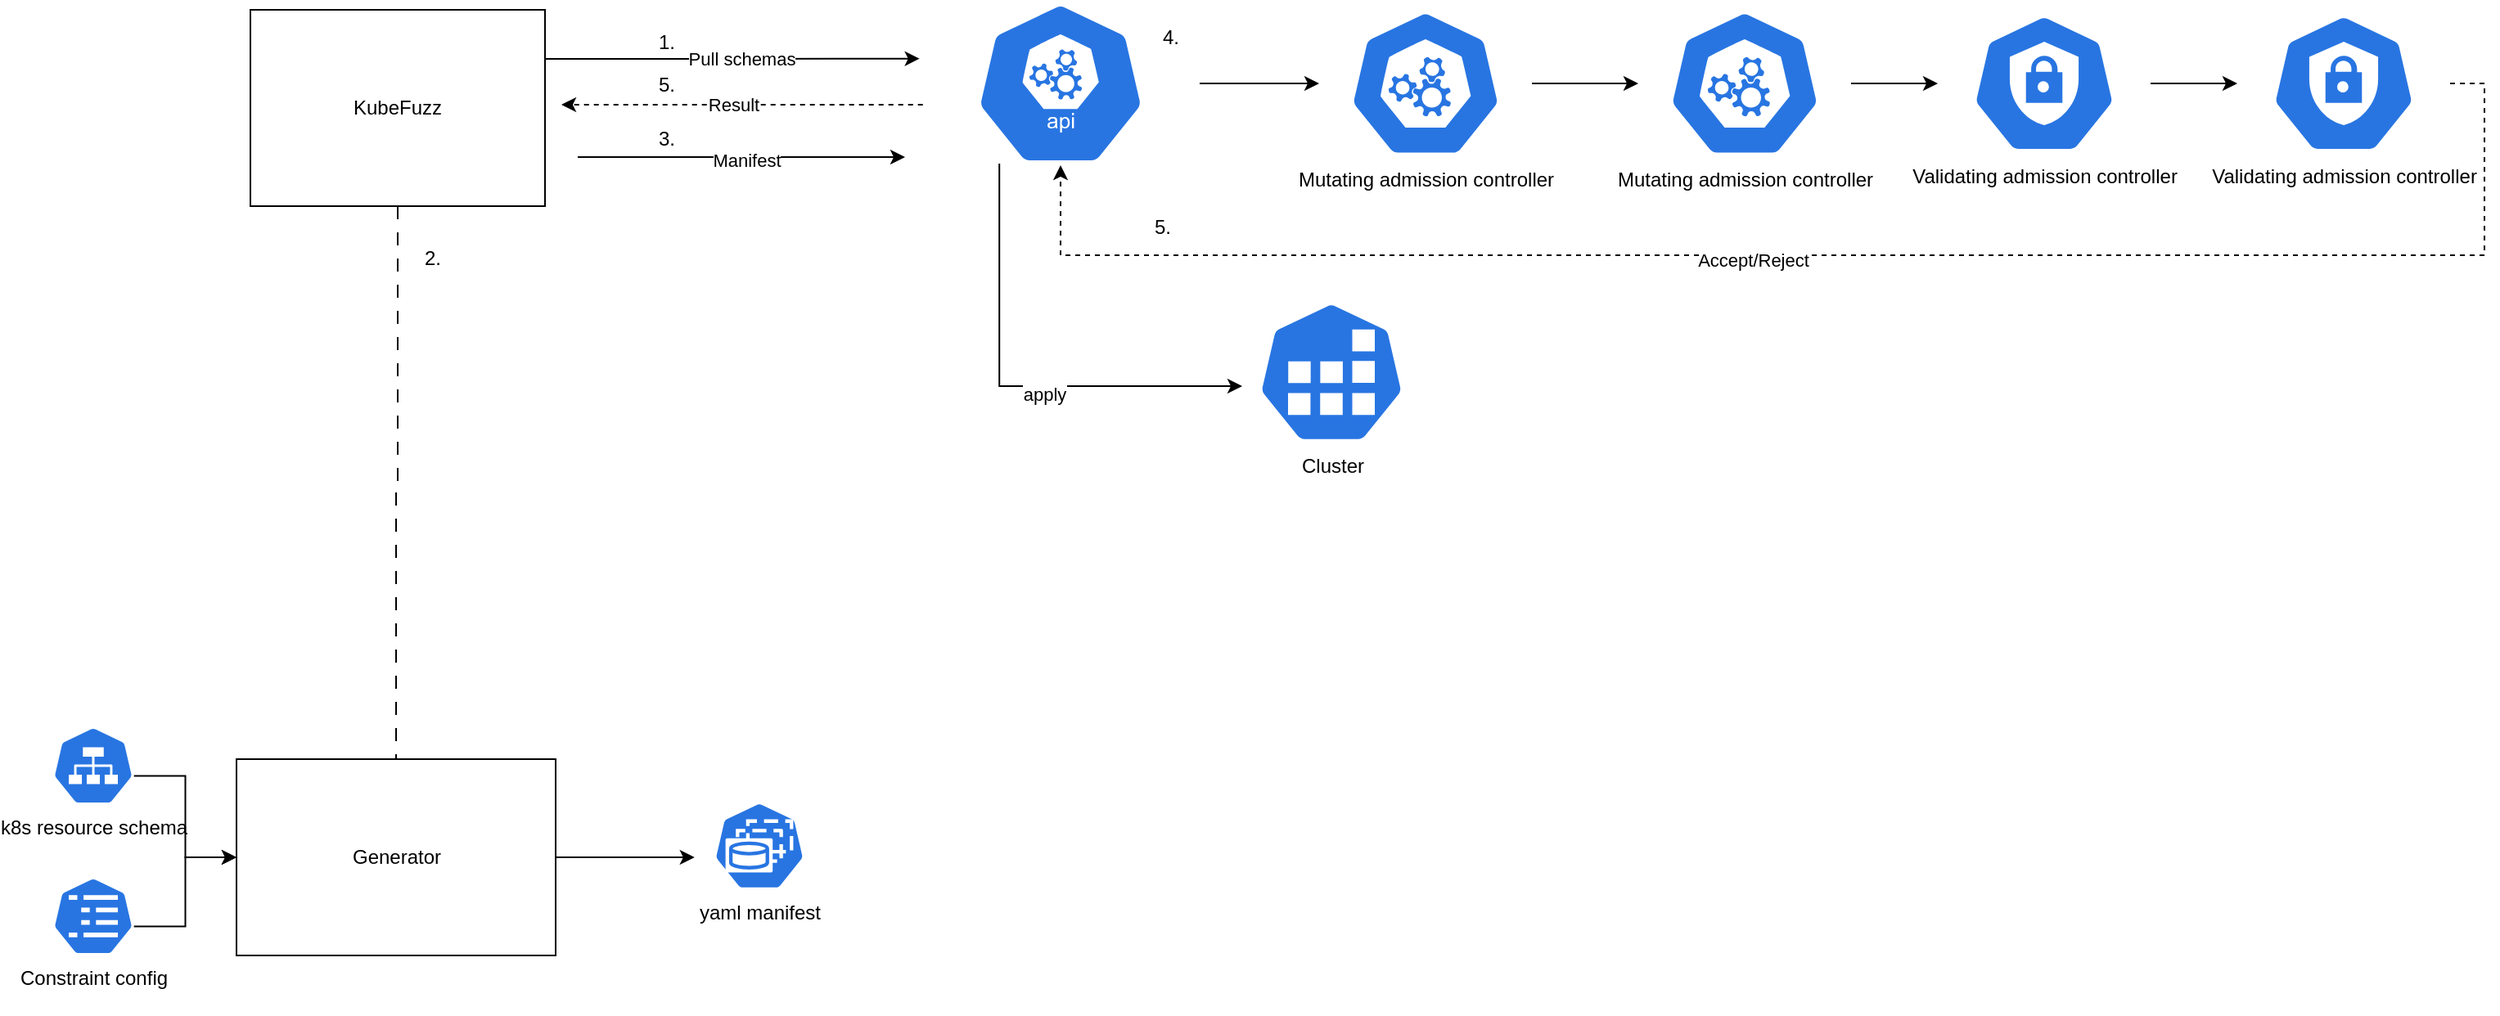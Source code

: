 <mxfile version="21.4.0" type="device">
  <diagram name="Page-1" id="ng2bN9EPTxJTtqO8gcm7">
    <mxGraphModel dx="2694" dy="1184" grid="0" gridSize="10" guides="1" tooltips="1" connect="1" arrows="1" fold="1" page="1" pageScale="1" pageWidth="850" pageHeight="1100" background="none" math="0" shadow="0">
      <root>
        <mxCell id="0" />
        <mxCell id="1" parent="0" />
        <mxCell id="xpZIR0KVU0vcpIsX8CTf-30" style="edgeStyle=orthogonalEdgeStyle;rounded=0;orthogonalLoop=1;jettySize=auto;html=1;" parent="1" edge="1">
          <mxGeometry relative="1" as="geometry">
            <mxPoint x="644" y="381" as="targetPoint" />
            <mxPoint x="444" y="381" as="sourcePoint" />
          </mxGeometry>
        </mxCell>
        <mxCell id="xpZIR0KVU0vcpIsX8CTf-31" value="&lt;div&gt;Manifest&lt;/div&gt;" style="edgeLabel;html=1;align=center;verticalAlign=middle;resizable=0;points=[];" parent="xpZIR0KVU0vcpIsX8CTf-30" vertex="1" connectable="0">
          <mxGeometry x="-0.102" y="-4" relative="1" as="geometry">
            <mxPoint x="13" y="-2" as="offset" />
          </mxGeometry>
        </mxCell>
        <mxCell id="xpZIR0KVU0vcpIsX8CTf-35" style="edgeStyle=orthogonalEdgeStyle;rounded=0;orthogonalLoop=1;jettySize=auto;html=1;exitX=0.5;exitY=1;exitDx=0;exitDy=0;endArrow=none;endFill=0;dashed=1;dashPattern=8 8;" parent="1" source="xpZIR0KVU0vcpIsX8CTf-1" target="xpZIR0KVU0vcpIsX8CTf-32" edge="1">
          <mxGeometry relative="1" as="geometry" />
        </mxCell>
        <mxCell id="7nh6UjvOFAGIHHJbvImw-1" style="edgeStyle=orthogonalEdgeStyle;rounded=0;orthogonalLoop=1;jettySize=auto;html=1;exitX=1;exitY=0.25;exitDx=0;exitDy=0;" parent="1" source="xpZIR0KVU0vcpIsX8CTf-1" edge="1">
          <mxGeometry relative="1" as="geometry">
            <mxPoint x="652.833" y="320.833" as="targetPoint" />
          </mxGeometry>
        </mxCell>
        <mxCell id="7nh6UjvOFAGIHHJbvImw-2" value="&lt;div&gt;Pull schemas&lt;/div&gt;" style="edgeLabel;html=1;align=center;verticalAlign=middle;resizable=0;points=[];" parent="7nh6UjvOFAGIHHJbvImw-1" vertex="1" connectable="0">
          <mxGeometry x="-0.203" relative="1" as="geometry">
            <mxPoint x="28" as="offset" />
          </mxGeometry>
        </mxCell>
        <mxCell id="xpZIR0KVU0vcpIsX8CTf-1" value="&lt;div&gt;KubeFuzz&lt;/div&gt;" style="rounded=0;whiteSpace=wrap;html=1;" parent="1" vertex="1">
          <mxGeometry x="244" y="291" width="180" height="120" as="geometry" />
        </mxCell>
        <mxCell id="xpZIR0KVU0vcpIsX8CTf-5" value="" style="edgeStyle=orthogonalEdgeStyle;rounded=0;orthogonalLoop=1;jettySize=auto;html=1;" parent="1" source="xpZIR0KVU0vcpIsX8CTf-2" target="xpZIR0KVU0vcpIsX8CTf-3" edge="1">
          <mxGeometry relative="1" as="geometry" />
        </mxCell>
        <mxCell id="xpZIR0KVU0vcpIsX8CTf-20" style="edgeStyle=orthogonalEdgeStyle;rounded=0;orthogonalLoop=1;jettySize=auto;html=1;exitX=0.28;exitY=0.99;exitDx=0;exitDy=0;exitPerimeter=0;" parent="1" source="xpZIR0KVU0vcpIsX8CTf-2" target="xpZIR0KVU0vcpIsX8CTf-15" edge="1">
          <mxGeometry relative="1" as="geometry">
            <Array as="points">
              <mxPoint x="702" y="521" />
            </Array>
          </mxGeometry>
        </mxCell>
        <mxCell id="xpZIR0KVU0vcpIsX8CTf-21" value="&lt;div&gt;apply&lt;/div&gt;" style="edgeLabel;html=1;align=center;verticalAlign=middle;resizable=0;points=[];" parent="xpZIR0KVU0vcpIsX8CTf-20" vertex="1" connectable="0">
          <mxGeometry x="0.146" y="-5" relative="1" as="geometry">
            <mxPoint as="offset" />
          </mxGeometry>
        </mxCell>
        <mxCell id="xpZIR0KVU0vcpIsX8CTf-26" style="edgeStyle=orthogonalEdgeStyle;rounded=0;orthogonalLoop=1;jettySize=auto;html=1;exitX=0.005;exitY=0.63;exitDx=0;exitDy=0;exitPerimeter=0;dashed=1;" parent="1" source="xpZIR0KVU0vcpIsX8CTf-2" edge="1">
          <mxGeometry relative="1" as="geometry">
            <mxPoint x="434" y="349" as="targetPoint" />
          </mxGeometry>
        </mxCell>
        <mxCell id="xpZIR0KVU0vcpIsX8CTf-29" value="Result" style="edgeLabel;html=1;align=center;verticalAlign=middle;resizable=0;points=[];" parent="xpZIR0KVU0vcpIsX8CTf-26" vertex="1" connectable="0">
          <mxGeometry x="-0.125" y="-1" relative="1" as="geometry">
            <mxPoint x="-19" y="1" as="offset" />
          </mxGeometry>
        </mxCell>
        <mxCell id="xpZIR0KVU0vcpIsX8CTf-2" value="" style="sketch=0;html=1;dashed=0;whitespace=wrap;fillColor=#2875E2;strokeColor=#ffffff;points=[[0.005,0.63,0],[0.1,0.2,0],[0.9,0.2,0],[0.5,0,0],[0.995,0.63,0],[0.72,0.99,0],[0.5,1,0],[0.28,0.99,0]];verticalLabelPosition=bottom;align=center;verticalAlign=top;shape=mxgraph.kubernetes.icon;prIcon=api" parent="1" vertex="1">
          <mxGeometry x="654" y="286" width="170" height="100" as="geometry" />
        </mxCell>
        <mxCell id="xpZIR0KVU0vcpIsX8CTf-10" value="" style="edgeStyle=orthogonalEdgeStyle;rounded=0;orthogonalLoop=1;jettySize=auto;html=1;" parent="1" source="xpZIR0KVU0vcpIsX8CTf-3" target="xpZIR0KVU0vcpIsX8CTf-9" edge="1">
          <mxGeometry relative="1" as="geometry" />
        </mxCell>
        <mxCell id="xpZIR0KVU0vcpIsX8CTf-3" value="&lt;div&gt;Mutating admission controller &lt;br&gt;&lt;/div&gt;" style="sketch=0;html=1;dashed=0;whitespace=wrap;fillColor=#2875E2;strokeColor=#ffffff;points=[[0.005,0.63,0],[0.1,0.2,0],[0.9,0.2,0],[0.5,0,0],[0.995,0.63,0],[0.72,0.99,0],[0.5,1,0],[0.28,0.99,0]];verticalLabelPosition=bottom;align=center;verticalAlign=top;shape=mxgraph.kubernetes.icon;prIcon=master" parent="1" vertex="1">
          <mxGeometry x="897" y="291" width="130" height="90" as="geometry" />
        </mxCell>
        <mxCell id="xpZIR0KVU0vcpIsX8CTf-12" value="" style="edgeStyle=orthogonalEdgeStyle;rounded=0;orthogonalLoop=1;jettySize=auto;html=1;" parent="1" source="xpZIR0KVU0vcpIsX8CTf-9" target="xpZIR0KVU0vcpIsX8CTf-11" edge="1">
          <mxGeometry relative="1" as="geometry" />
        </mxCell>
        <mxCell id="xpZIR0KVU0vcpIsX8CTf-9" value="&lt;div&gt;Mutating admission controller &lt;br&gt;&lt;/div&gt;" style="sketch=0;html=1;dashed=0;whitespace=wrap;fillColor=#2875E2;strokeColor=#ffffff;points=[[0.005,0.63,0],[0.1,0.2,0],[0.9,0.2,0],[0.5,0,0],[0.995,0.63,0],[0.72,0.99,0],[0.5,1,0],[0.28,0.99,0]];verticalLabelPosition=bottom;align=center;verticalAlign=top;shape=mxgraph.kubernetes.icon;prIcon=master" parent="1" vertex="1">
          <mxGeometry x="1092" y="291" width="130" height="90" as="geometry" />
        </mxCell>
        <mxCell id="xpZIR0KVU0vcpIsX8CTf-14" value="" style="edgeStyle=orthogonalEdgeStyle;rounded=0;orthogonalLoop=1;jettySize=auto;html=1;" parent="1" source="xpZIR0KVU0vcpIsX8CTf-11" target="xpZIR0KVU0vcpIsX8CTf-13" edge="1">
          <mxGeometry relative="1" as="geometry" />
        </mxCell>
        <mxCell id="xpZIR0KVU0vcpIsX8CTf-11" value="Validating admission controller" style="sketch=0;html=1;dashed=0;whitespace=wrap;fillColor=#2875E2;strokeColor=#ffffff;points=[[0.005,0.63,0],[0.1,0.2,0],[0.9,0.2,0],[0.5,0,0],[0.995,0.63,0],[0.72,0.99,0],[0.5,1,0],[0.28,0.99,0]];verticalLabelPosition=bottom;align=center;verticalAlign=top;shape=mxgraph.kubernetes.icon;prIcon=c_role" parent="1" vertex="1">
          <mxGeometry x="1275" y="293.5" width="130" height="85" as="geometry" />
        </mxCell>
        <mxCell id="xpZIR0KVU0vcpIsX8CTf-16" style="edgeStyle=orthogonalEdgeStyle;rounded=0;orthogonalLoop=1;jettySize=auto;html=1;entryX=0.5;entryY=1;entryDx=0;entryDy=0;entryPerimeter=0;dashed=1;" parent="1" source="xpZIR0KVU0vcpIsX8CTf-13" target="xpZIR0KVU0vcpIsX8CTf-2" edge="1">
          <mxGeometry relative="1" as="geometry">
            <Array as="points">
              <mxPoint x="1609" y="441" />
              <mxPoint x="739" y="441" />
            </Array>
          </mxGeometry>
        </mxCell>
        <mxCell id="xpZIR0KVU0vcpIsX8CTf-17" value="Accept/Reject" style="edgeLabel;html=1;align=center;verticalAlign=middle;resizable=0;points=[];" parent="xpZIR0KVU0vcpIsX8CTf-16" vertex="1" connectable="0">
          <mxGeometry x="0.091" y="3" relative="1" as="geometry">
            <mxPoint as="offset" />
          </mxGeometry>
        </mxCell>
        <mxCell id="xpZIR0KVU0vcpIsX8CTf-13" value="Validating admission controller" style="sketch=0;html=1;dashed=0;whitespace=wrap;fillColor=#2875E2;strokeColor=#ffffff;points=[[0.005,0.63,0],[0.1,0.2,0],[0.9,0.2,0],[0.5,0,0],[0.995,0.63,0],[0.72,0.99,0],[0.5,1,0],[0.28,0.99,0]];verticalLabelPosition=bottom;align=center;verticalAlign=top;shape=mxgraph.kubernetes.icon;prIcon=c_role" parent="1" vertex="1">
          <mxGeometry x="1458" y="293.5" width="130" height="85" as="geometry" />
        </mxCell>
        <mxCell id="xpZIR0KVU0vcpIsX8CTf-15" value="Cluster" style="sketch=0;html=1;dashed=0;whitespace=wrap;fillColor=#2875E2;strokeColor=#ffffff;points=[[0.005,0.63,0],[0.1,0.2,0],[0.9,0.2,0],[0.5,0,0],[0.995,0.63,0],[0.72,0.99,0],[0.5,1,0],[0.28,0.99,0]];verticalLabelPosition=bottom;align=center;verticalAlign=top;shape=mxgraph.kubernetes.icon;prIcon=job" parent="1" vertex="1">
          <mxGeometry x="850" y="469" width="109" height="87" as="geometry" />
        </mxCell>
        <mxCell id="xpZIR0KVU0vcpIsX8CTf-43" style="edgeStyle=orthogonalEdgeStyle;rounded=0;orthogonalLoop=1;jettySize=auto;html=1;exitX=1;exitY=0.5;exitDx=0;exitDy=0;entryX=0.005;entryY=0.63;entryDx=0;entryDy=0;entryPerimeter=0;" parent="1" source="xpZIR0KVU0vcpIsX8CTf-32" target="xpZIR0KVU0vcpIsX8CTf-36" edge="1">
          <mxGeometry relative="1" as="geometry" />
        </mxCell>
        <mxCell id="xpZIR0KVU0vcpIsX8CTf-32" value="Generator" style="whiteSpace=wrap;html=1;" parent="1" vertex="1">
          <mxGeometry x="235.5" y="749" width="195" height="120" as="geometry" />
        </mxCell>
        <mxCell id="xpZIR0KVU0vcpIsX8CTf-36" value="&lt;div&gt;yaml manifest&lt;/div&gt;" style="sketch=0;html=1;dashed=0;whitespace=wrap;fillColor=#2875E2;strokeColor=#ffffff;points=[[0.005,0.63,0],[0.1,0.2,0],[0.9,0.2,0],[0.5,0,0],[0.995,0.63,0],[0.72,0.99,0],[0.5,1,0],[0.28,0.99,0]];verticalLabelPosition=bottom;align=center;verticalAlign=top;shape=mxgraph.kubernetes.icon;prIcon=sts" parent="1" vertex="1">
          <mxGeometry x="515" y="775" width="80" height="54" as="geometry" />
        </mxCell>
        <mxCell id="xpZIR0KVU0vcpIsX8CTf-40" style="edgeStyle=orthogonalEdgeStyle;rounded=0;orthogonalLoop=1;jettySize=auto;html=1;exitX=0.995;exitY=0.63;exitDx=0;exitDy=0;exitPerimeter=0;" parent="1" source="xpZIR0KVU0vcpIsX8CTf-39" target="xpZIR0KVU0vcpIsX8CTf-32" edge="1">
          <mxGeometry relative="1" as="geometry" />
        </mxCell>
        <mxCell id="xpZIR0KVU0vcpIsX8CTf-39" value="&lt;div&gt;k8s resource schema&lt;/div&gt;&lt;div&gt;&lt;br&gt;&lt;/div&gt;" style="sketch=0;html=1;dashed=0;whitespace=wrap;fillColor=#2875E2;strokeColor=#ffffff;points=[[0.005,0.63,0],[0.1,0.2,0],[0.9,0.2,0],[0.5,0,0],[0.995,0.63,0],[0.72,0.99,0],[0.5,1,0],[0.28,0.99,0]];verticalLabelPosition=bottom;align=center;verticalAlign=top;shape=mxgraph.kubernetes.icon;prIcon=svc" parent="1" vertex="1">
          <mxGeometry x="123" y="729" width="50" height="48" as="geometry" />
        </mxCell>
        <mxCell id="xpZIR0KVU0vcpIsX8CTf-42" style="edgeStyle=orthogonalEdgeStyle;rounded=0;orthogonalLoop=1;jettySize=auto;html=1;exitX=0.995;exitY=0.63;exitDx=0;exitDy=0;exitPerimeter=0;entryX=0;entryY=0.5;entryDx=0;entryDy=0;" parent="1" source="xpZIR0KVU0vcpIsX8CTf-41" target="xpZIR0KVU0vcpIsX8CTf-32" edge="1">
          <mxGeometry relative="1" as="geometry" />
        </mxCell>
        <mxCell id="xpZIR0KVU0vcpIsX8CTf-41" value="&lt;div&gt;Constraint config&lt;/div&gt;&lt;div&gt;&lt;br&gt;&lt;/div&gt;" style="sketch=0;html=1;dashed=0;whitespace=wrap;fillColor=#2875E2;strokeColor=#ffffff;points=[[0.005,0.63,0],[0.1,0.2,0],[0.9,0.2,0],[0.5,0,0],[0.995,0.63,0],[0.72,0.99,0],[0.5,1,0],[0.28,0.99,0]];verticalLabelPosition=bottom;align=center;verticalAlign=top;shape=mxgraph.kubernetes.icon;prIcon=cm" parent="1" vertex="1">
          <mxGeometry x="123" y="821" width="50" height="48" as="geometry" />
        </mxCell>
        <mxCell id="7nh6UjvOFAGIHHJbvImw-3" value="1." style="text;html=1;align=center;verticalAlign=middle;resizable=0;points=[];autosize=1;strokeColor=none;fillColor=none;" parent="1" vertex="1">
          <mxGeometry x="484" y="297.5" width="28" height="26" as="geometry" />
        </mxCell>
        <mxCell id="7nh6UjvOFAGIHHJbvImw-4" value="2." style="text;html=1;align=center;verticalAlign=middle;resizable=0;points=[];autosize=1;strokeColor=none;fillColor=none;" parent="1" vertex="1">
          <mxGeometry x="341" y="430" width="28" height="26" as="geometry" />
        </mxCell>
        <mxCell id="7nh6UjvOFAGIHHJbvImw-5" value="&lt;div&gt;3.&lt;/div&gt;" style="text;html=1;align=center;verticalAlign=middle;resizable=0;points=[];autosize=1;strokeColor=none;fillColor=none;" parent="1" vertex="1">
          <mxGeometry x="484" y="357" width="28" height="26" as="geometry" />
        </mxCell>
        <mxCell id="7nh6UjvOFAGIHHJbvImw-9" value="4." style="text;html=1;align=center;verticalAlign=middle;resizable=0;points=[];autosize=1;strokeColor=none;fillColor=none;" parent="1" vertex="1">
          <mxGeometry x="792" y="295" width="28" height="26" as="geometry" />
        </mxCell>
        <mxCell id="7nh6UjvOFAGIHHJbvImw-10" value="5." style="text;html=1;align=center;verticalAlign=middle;resizable=0;points=[];autosize=1;strokeColor=none;fillColor=none;" parent="1" vertex="1">
          <mxGeometry x="787" y="411" width="28" height="26" as="geometry" />
        </mxCell>
        <mxCell id="7nh6UjvOFAGIHHJbvImw-12" value="5." style="text;html=1;align=center;verticalAlign=middle;resizable=0;points=[];autosize=1;strokeColor=none;fillColor=none;" parent="1" vertex="1">
          <mxGeometry x="484" y="323.5" width="28" height="26" as="geometry" />
        </mxCell>
      </root>
    </mxGraphModel>
  </diagram>
</mxfile>
